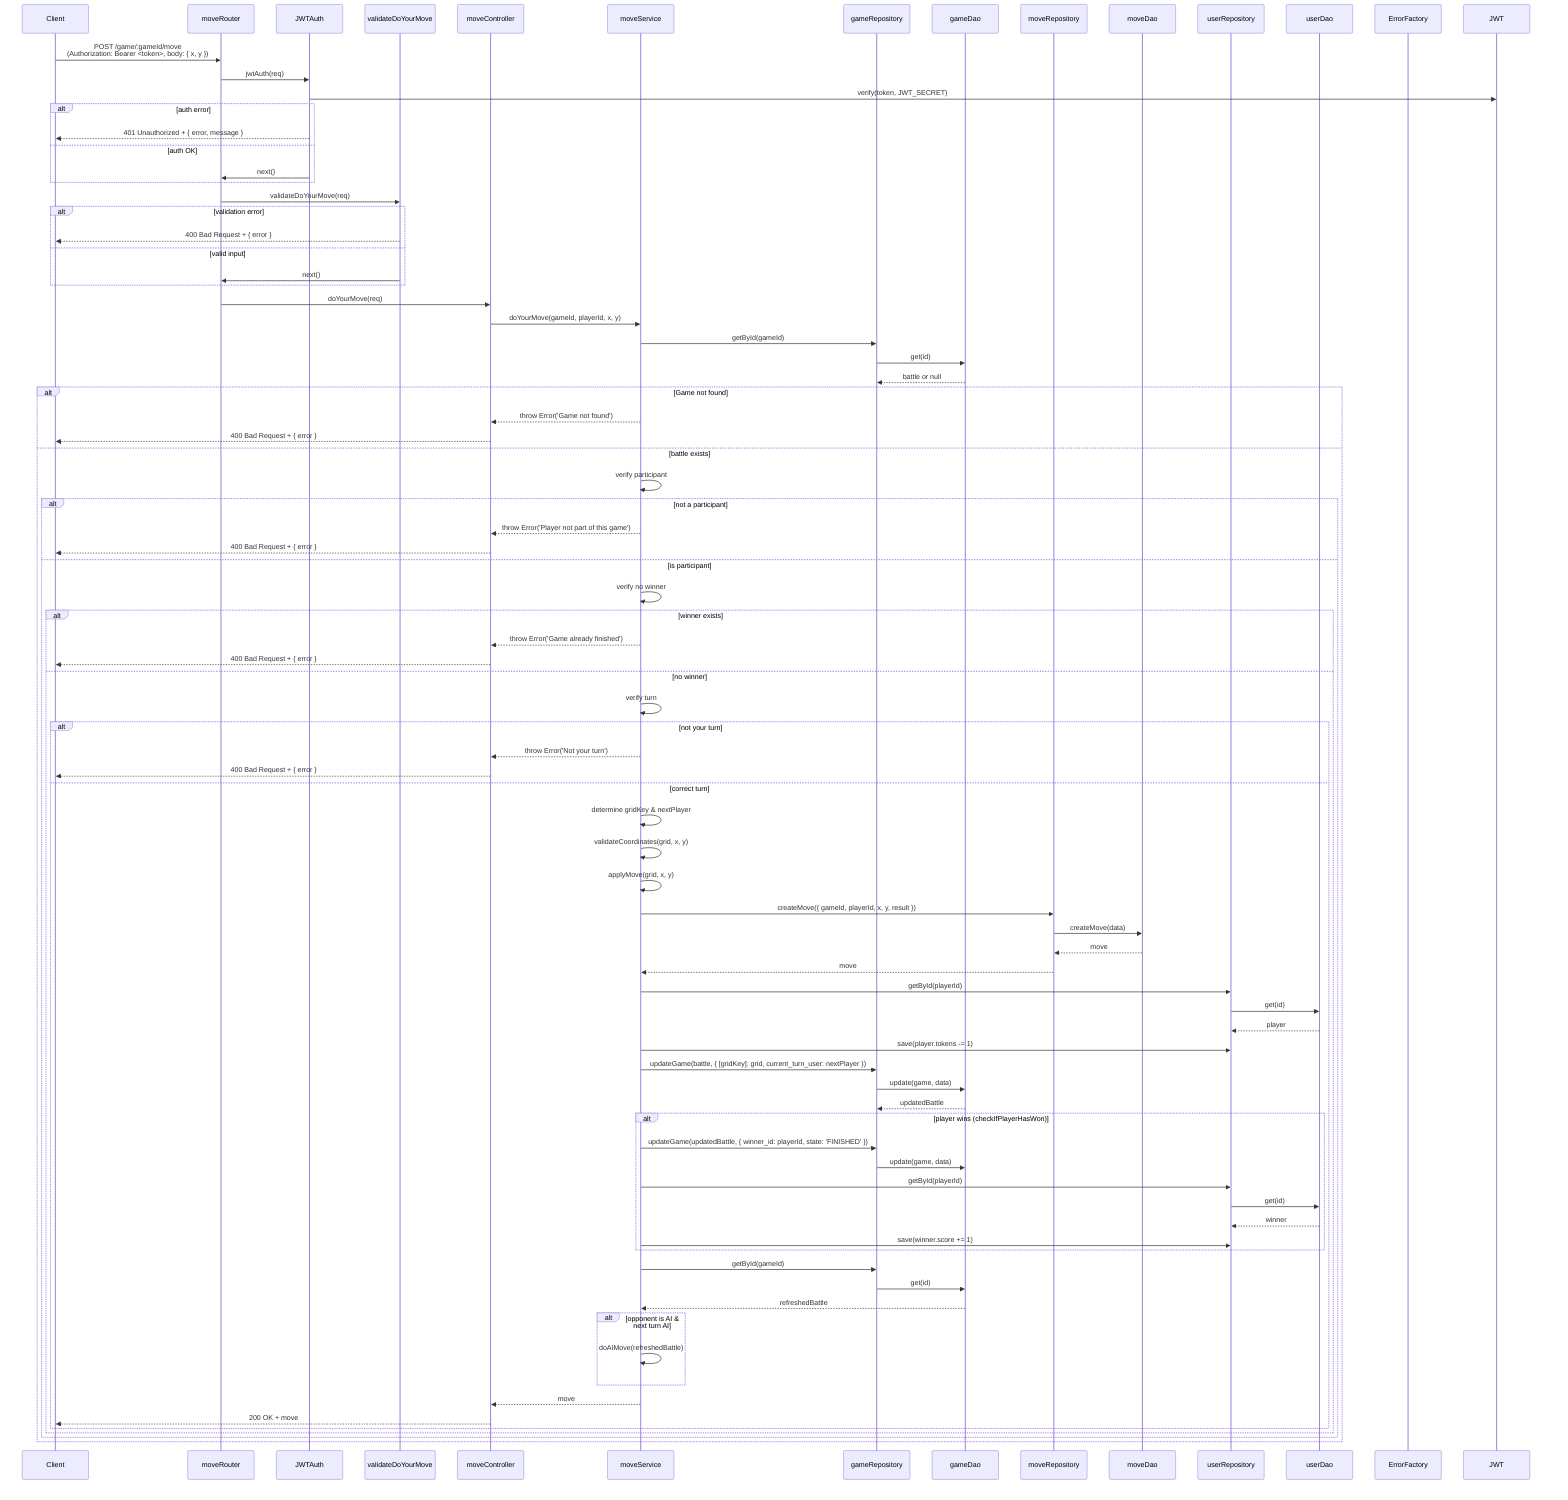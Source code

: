 sequenceDiagram
    participant Client
    participant Router as moveRouter
    participant JWTAuth
    participant Validator as validateDoYourMove
    participant Controller as moveController
    participant Service as moveService
    participant GameRepo as gameRepository
    participant GameDAO as gameDao
    participant MoveRepo as moveRepository
    participant MoveDAO as moveDao
    participant UserRepo as userRepository
    participant UserDAO as userDao
    participant ErrorFactory
    participant JWT

    Client->>Router: POST /game/:gameId/move<br/>(Authorization: Bearer <token>, body: { x, y })
    Router->>JWTAuth: jwtAuth(req)
    JWTAuth->>JWT: verify(token, JWT_SECRET)
    alt auth error
        JWTAuth-->>Client: 401 Unauthorized + { error, message }
    else auth OK
        JWTAuth->>Router: next()
    end

    Router->>Validator: validateDoYourMove(req)
    alt validation error
        Validator-->>Client: 400 Bad Request + { error }
    else valid input
        Validator->>Router: next()
    end

    Router->>Controller: doYourMove(req)
    Controller->>Service: doYourMove(gameId, playerId, x, y)
    
    Service->>GameRepo: getById(gameId)
    GameRepo->>GameDAO: get(id)
    GameDAO-->>GameRepo: battle or null

    alt Game not found
        Service-->>Controller: throw Error('Game not found')
        Controller-->>Client: 400 Bad Request + { error }
    else battle exists
        Service->>Service: verify participant
        alt not a participant
            Service-->>Controller: throw Error('Player not part of this game')
            Controller-->>Client: 400 Bad Request + { error }
        else is participant
            Service->>Service: verify no winner
            alt winner exists
                Service-->>Controller: throw Error('Game already finished')
                Controller-->>Client: 400 Bad Request + { error }
            else no winner
                Service->>Service: verify turn
                alt not your turn
                    Service-->>Controller: throw Error('Not your turn')
                    Controller-->>Client: 400 Bad Request + { error }
                else correct turn
                    Service->>Service: determine gridKey & nextPlayer
                    Service->>Service: validateCoordinates(grid, x, y)
                    Service->>Service: applyMove(grid, x, y)
                    
                    Service->>MoveRepo: createMove({ gameId, playerId, x, y, result })
                    MoveRepo->>MoveDAO: createMove(data)
                    MoveDAO-->>MoveRepo: move
                    MoveRepo-->>Service: move

                    Service->>UserRepo: getById(playerId)
                    UserRepo->>UserDAO: get(id)
                    UserDAO-->>UserRepo: player
                    Service->>UserRepo: save(player.tokens -= 1)
                    
                    Service->>GameRepo: updateGame(battle, { [gridKey]: grid, current_turn_user: nextPlayer })
                    GameRepo->>GameDAO: update(game, data)
                    GameDAO-->>GameRepo: updatedBattle

                    alt player wins (checkIfPlayerHasWon)
                        Service->>GameRepo: updateGame(updatedBattle, { winner_id: playerId, state: 'FINISHED' })
                        GameRepo->>GameDAO: update(game, data)
                        
                        Service->>UserRepo: getById(playerId)
                        UserRepo->>UserDAO: get(id)
                        UserDAO-->>UserRepo: winner
                        Service->>UserRepo: save(winner.score += 1)
                    end

                    Service->>GameRepo: getById(gameId)
                    GameRepo->>GameDAO: get(id)
                    GameDAO-->>Service: refreshedBattle

                    alt opponent is AI & next turn AI
                        Service->>Service: doAIMove(refreshedBattle)
                    end

                    Service-->>Controller: move
                    Controller-->>Client: 200 OK + move
                end
            end
        end
    end
